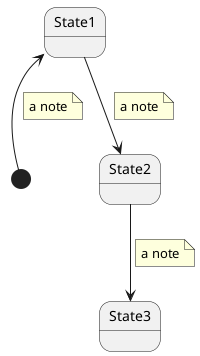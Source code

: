 @startuml
[*] -u-> State1

note on link
    a note
end note

State1 --> State2

note on link
    a note
end note

State2 --> State3

note on link
    a note
end note
@enduml